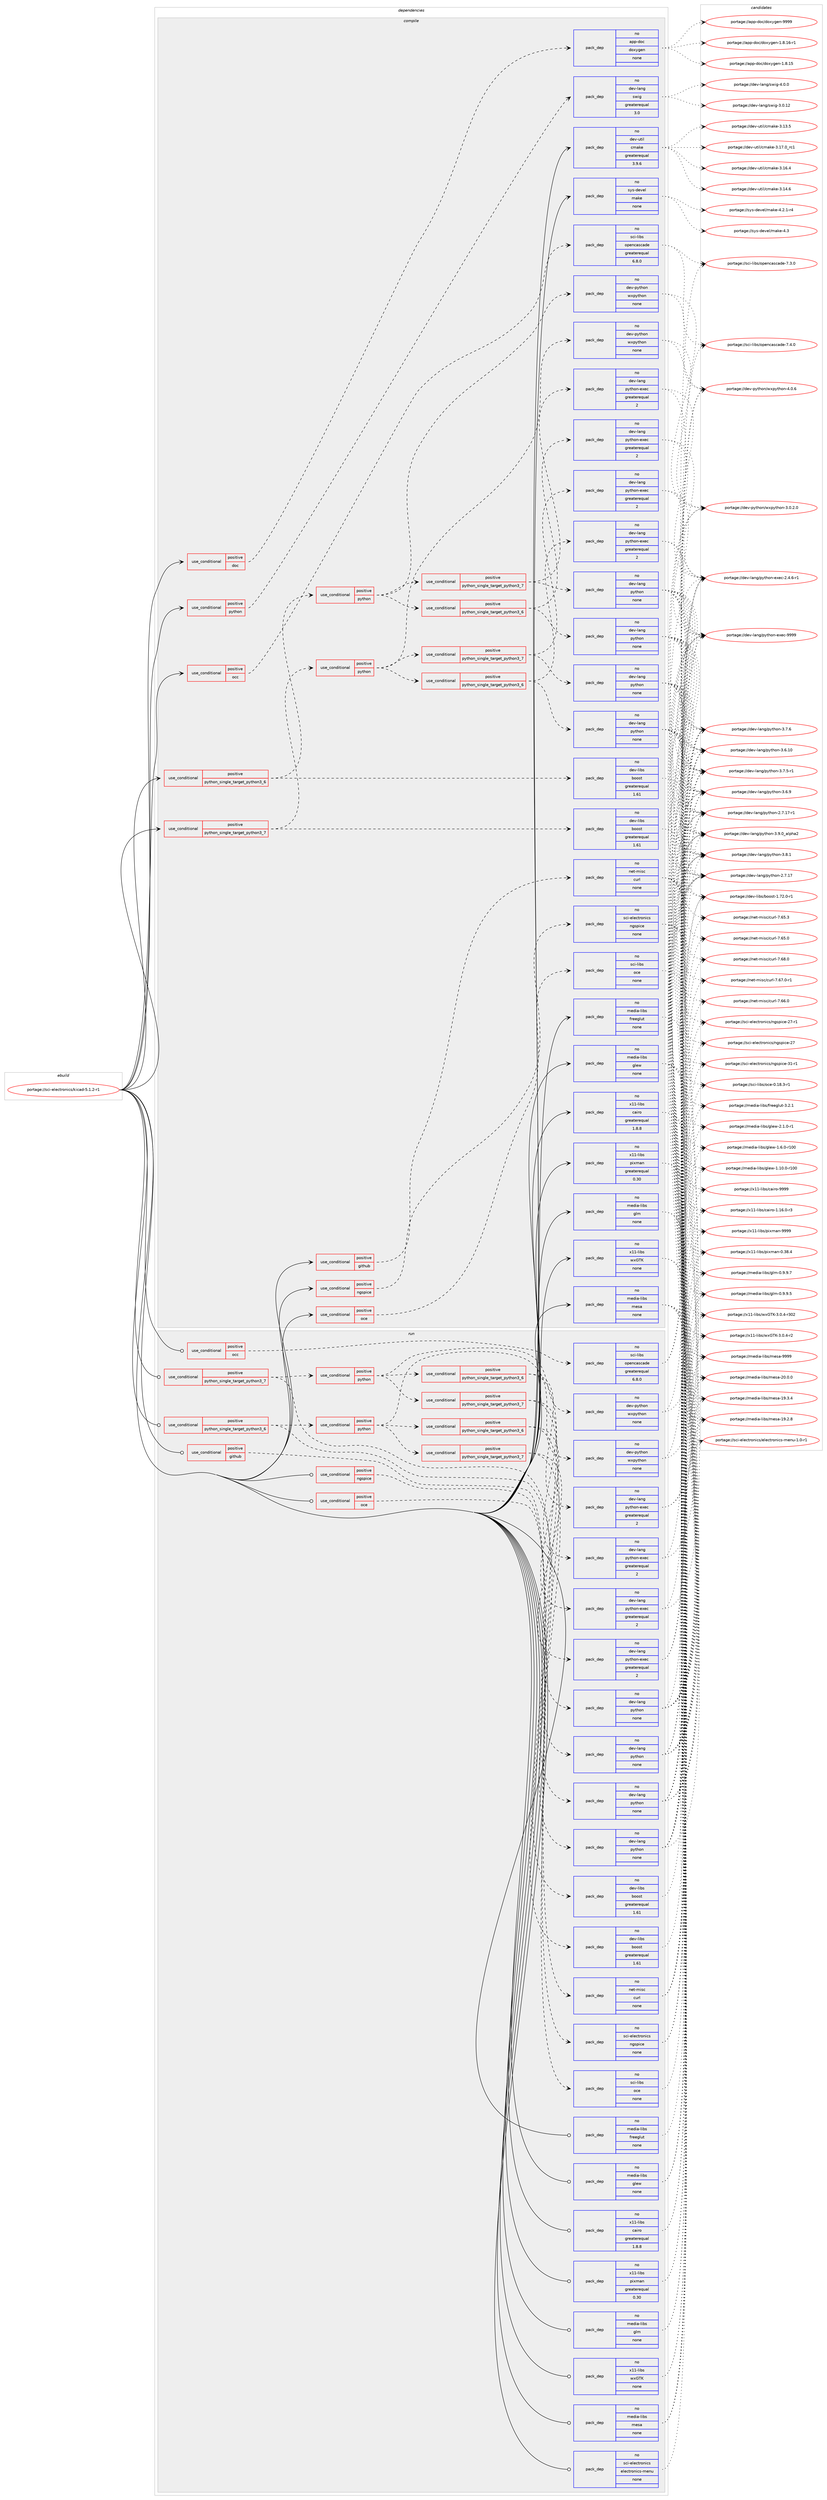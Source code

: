 digraph prolog {

# *************
# Graph options
# *************

newrank=true;
concentrate=true;
compound=true;
graph [rankdir=LR,fontname=Helvetica,fontsize=10,ranksep=1.5];#, ranksep=2.5, nodesep=0.2];
edge  [arrowhead=vee];
node  [fontname=Helvetica,fontsize=10];

# **********
# The ebuild
# **********

subgraph cluster_leftcol {
color=gray;
label=<<i>ebuild</i>>;
id [label="portage://sci-electronics/kicad-5.1.2-r1", color=red, width=4, href="../sci-electronics/kicad-5.1.2-r1.svg"];
}

# ****************
# The dependencies
# ****************

subgraph cluster_midcol {
color=gray;
label=<<i>dependencies</i>>;
subgraph cluster_compile {
fillcolor="#eeeeee";
style=filled;
label=<<i>compile</i>>;
subgraph cond17267 {
dependency78718 [label=<<TABLE BORDER="0" CELLBORDER="1" CELLSPACING="0" CELLPADDING="4"><TR><TD ROWSPAN="3" CELLPADDING="10">use_conditional</TD></TR><TR><TD>positive</TD></TR><TR><TD>doc</TD></TR></TABLE>>, shape=none, color=red];
subgraph pack59905 {
dependency78719 [label=<<TABLE BORDER="0" CELLBORDER="1" CELLSPACING="0" CELLPADDING="4" WIDTH="220"><TR><TD ROWSPAN="6" CELLPADDING="30">pack_dep</TD></TR><TR><TD WIDTH="110">no</TD></TR><TR><TD>app-doc</TD></TR><TR><TD>doxygen</TD></TR><TR><TD>none</TD></TR><TR><TD></TD></TR></TABLE>>, shape=none, color=blue];
}
dependency78718:e -> dependency78719:w [weight=20,style="dashed",arrowhead="vee"];
}
id:e -> dependency78718:w [weight=20,style="solid",arrowhead="vee"];
subgraph cond17268 {
dependency78720 [label=<<TABLE BORDER="0" CELLBORDER="1" CELLSPACING="0" CELLPADDING="4"><TR><TD ROWSPAN="3" CELLPADDING="10">use_conditional</TD></TR><TR><TD>positive</TD></TR><TR><TD>github</TD></TR></TABLE>>, shape=none, color=red];
subgraph pack59906 {
dependency78721 [label=<<TABLE BORDER="0" CELLBORDER="1" CELLSPACING="0" CELLPADDING="4" WIDTH="220"><TR><TD ROWSPAN="6" CELLPADDING="30">pack_dep</TD></TR><TR><TD WIDTH="110">no</TD></TR><TR><TD>net-misc</TD></TR><TR><TD>curl</TD></TR><TR><TD>none</TD></TR><TR><TD></TD></TR></TABLE>>, shape=none, color=blue];
}
dependency78720:e -> dependency78721:w [weight=20,style="dashed",arrowhead="vee"];
}
id:e -> dependency78720:w [weight=20,style="solid",arrowhead="vee"];
subgraph cond17269 {
dependency78722 [label=<<TABLE BORDER="0" CELLBORDER="1" CELLSPACING="0" CELLPADDING="4"><TR><TD ROWSPAN="3" CELLPADDING="10">use_conditional</TD></TR><TR><TD>positive</TD></TR><TR><TD>ngspice</TD></TR></TABLE>>, shape=none, color=red];
subgraph pack59907 {
dependency78723 [label=<<TABLE BORDER="0" CELLBORDER="1" CELLSPACING="0" CELLPADDING="4" WIDTH="220"><TR><TD ROWSPAN="6" CELLPADDING="30">pack_dep</TD></TR><TR><TD WIDTH="110">no</TD></TR><TR><TD>sci-electronics</TD></TR><TR><TD>ngspice</TD></TR><TR><TD>none</TD></TR><TR><TD></TD></TR></TABLE>>, shape=none, color=blue];
}
dependency78722:e -> dependency78723:w [weight=20,style="dashed",arrowhead="vee"];
}
id:e -> dependency78722:w [weight=20,style="solid",arrowhead="vee"];
subgraph cond17270 {
dependency78724 [label=<<TABLE BORDER="0" CELLBORDER="1" CELLSPACING="0" CELLPADDING="4"><TR><TD ROWSPAN="3" CELLPADDING="10">use_conditional</TD></TR><TR><TD>positive</TD></TR><TR><TD>occ</TD></TR></TABLE>>, shape=none, color=red];
subgraph pack59908 {
dependency78725 [label=<<TABLE BORDER="0" CELLBORDER="1" CELLSPACING="0" CELLPADDING="4" WIDTH="220"><TR><TD ROWSPAN="6" CELLPADDING="30">pack_dep</TD></TR><TR><TD WIDTH="110">no</TD></TR><TR><TD>sci-libs</TD></TR><TR><TD>opencascade</TD></TR><TR><TD>greaterequal</TD></TR><TR><TD>6.8.0</TD></TR></TABLE>>, shape=none, color=blue];
}
dependency78724:e -> dependency78725:w [weight=20,style="dashed",arrowhead="vee"];
}
id:e -> dependency78724:w [weight=20,style="solid",arrowhead="vee"];
subgraph cond17271 {
dependency78726 [label=<<TABLE BORDER="0" CELLBORDER="1" CELLSPACING="0" CELLPADDING="4"><TR><TD ROWSPAN="3" CELLPADDING="10">use_conditional</TD></TR><TR><TD>positive</TD></TR><TR><TD>oce</TD></TR></TABLE>>, shape=none, color=red];
subgraph pack59909 {
dependency78727 [label=<<TABLE BORDER="0" CELLBORDER="1" CELLSPACING="0" CELLPADDING="4" WIDTH="220"><TR><TD ROWSPAN="6" CELLPADDING="30">pack_dep</TD></TR><TR><TD WIDTH="110">no</TD></TR><TR><TD>sci-libs</TD></TR><TR><TD>oce</TD></TR><TR><TD>none</TD></TR><TR><TD></TD></TR></TABLE>>, shape=none, color=blue];
}
dependency78726:e -> dependency78727:w [weight=20,style="dashed",arrowhead="vee"];
}
id:e -> dependency78726:w [weight=20,style="solid",arrowhead="vee"];
subgraph cond17272 {
dependency78728 [label=<<TABLE BORDER="0" CELLBORDER="1" CELLSPACING="0" CELLPADDING="4"><TR><TD ROWSPAN="3" CELLPADDING="10">use_conditional</TD></TR><TR><TD>positive</TD></TR><TR><TD>python</TD></TR></TABLE>>, shape=none, color=red];
subgraph pack59910 {
dependency78729 [label=<<TABLE BORDER="0" CELLBORDER="1" CELLSPACING="0" CELLPADDING="4" WIDTH="220"><TR><TD ROWSPAN="6" CELLPADDING="30">pack_dep</TD></TR><TR><TD WIDTH="110">no</TD></TR><TR><TD>dev-lang</TD></TR><TR><TD>swig</TD></TR><TR><TD>greaterequal</TD></TR><TR><TD>3.0</TD></TR></TABLE>>, shape=none, color=blue];
}
dependency78728:e -> dependency78729:w [weight=20,style="dashed",arrowhead="vee"];
}
id:e -> dependency78728:w [weight=20,style="solid",arrowhead="vee"];
subgraph cond17273 {
dependency78730 [label=<<TABLE BORDER="0" CELLBORDER="1" CELLSPACING="0" CELLPADDING="4"><TR><TD ROWSPAN="3" CELLPADDING="10">use_conditional</TD></TR><TR><TD>positive</TD></TR><TR><TD>python_single_target_python3_6</TD></TR></TABLE>>, shape=none, color=red];
subgraph cond17274 {
dependency78731 [label=<<TABLE BORDER="0" CELLBORDER="1" CELLSPACING="0" CELLPADDING="4"><TR><TD ROWSPAN="3" CELLPADDING="10">use_conditional</TD></TR><TR><TD>positive</TD></TR><TR><TD>python</TD></TR></TABLE>>, shape=none, color=red];
subgraph pack59911 {
dependency78732 [label=<<TABLE BORDER="0" CELLBORDER="1" CELLSPACING="0" CELLPADDING="4" WIDTH="220"><TR><TD ROWSPAN="6" CELLPADDING="30">pack_dep</TD></TR><TR><TD WIDTH="110">no</TD></TR><TR><TD>dev-python</TD></TR><TR><TD>wxpython</TD></TR><TR><TD>none</TD></TR><TR><TD></TD></TR></TABLE>>, shape=none, color=blue];
}
dependency78731:e -> dependency78732:w [weight=20,style="dashed",arrowhead="vee"];
subgraph cond17275 {
dependency78733 [label=<<TABLE BORDER="0" CELLBORDER="1" CELLSPACING="0" CELLPADDING="4"><TR><TD ROWSPAN="3" CELLPADDING="10">use_conditional</TD></TR><TR><TD>positive</TD></TR><TR><TD>python_single_target_python3_6</TD></TR></TABLE>>, shape=none, color=red];
subgraph pack59912 {
dependency78734 [label=<<TABLE BORDER="0" CELLBORDER="1" CELLSPACING="0" CELLPADDING="4" WIDTH="220"><TR><TD ROWSPAN="6" CELLPADDING="30">pack_dep</TD></TR><TR><TD WIDTH="110">no</TD></TR><TR><TD>dev-lang</TD></TR><TR><TD>python</TD></TR><TR><TD>none</TD></TR><TR><TD></TD></TR></TABLE>>, shape=none, color=blue];
}
dependency78733:e -> dependency78734:w [weight=20,style="dashed",arrowhead="vee"];
subgraph pack59913 {
dependency78735 [label=<<TABLE BORDER="0" CELLBORDER="1" CELLSPACING="0" CELLPADDING="4" WIDTH="220"><TR><TD ROWSPAN="6" CELLPADDING="30">pack_dep</TD></TR><TR><TD WIDTH="110">no</TD></TR><TR><TD>dev-lang</TD></TR><TR><TD>python-exec</TD></TR><TR><TD>greaterequal</TD></TR><TR><TD>2</TD></TR></TABLE>>, shape=none, color=blue];
}
dependency78733:e -> dependency78735:w [weight=20,style="dashed",arrowhead="vee"];
}
dependency78731:e -> dependency78733:w [weight=20,style="dashed",arrowhead="vee"];
subgraph cond17276 {
dependency78736 [label=<<TABLE BORDER="0" CELLBORDER="1" CELLSPACING="0" CELLPADDING="4"><TR><TD ROWSPAN="3" CELLPADDING="10">use_conditional</TD></TR><TR><TD>positive</TD></TR><TR><TD>python_single_target_python3_7</TD></TR></TABLE>>, shape=none, color=red];
subgraph pack59914 {
dependency78737 [label=<<TABLE BORDER="0" CELLBORDER="1" CELLSPACING="0" CELLPADDING="4" WIDTH="220"><TR><TD ROWSPAN="6" CELLPADDING="30">pack_dep</TD></TR><TR><TD WIDTH="110">no</TD></TR><TR><TD>dev-lang</TD></TR><TR><TD>python</TD></TR><TR><TD>none</TD></TR><TR><TD></TD></TR></TABLE>>, shape=none, color=blue];
}
dependency78736:e -> dependency78737:w [weight=20,style="dashed",arrowhead="vee"];
subgraph pack59915 {
dependency78738 [label=<<TABLE BORDER="0" CELLBORDER="1" CELLSPACING="0" CELLPADDING="4" WIDTH="220"><TR><TD ROWSPAN="6" CELLPADDING="30">pack_dep</TD></TR><TR><TD WIDTH="110">no</TD></TR><TR><TD>dev-lang</TD></TR><TR><TD>python-exec</TD></TR><TR><TD>greaterequal</TD></TR><TR><TD>2</TD></TR></TABLE>>, shape=none, color=blue];
}
dependency78736:e -> dependency78738:w [weight=20,style="dashed",arrowhead="vee"];
}
dependency78731:e -> dependency78736:w [weight=20,style="dashed",arrowhead="vee"];
}
dependency78730:e -> dependency78731:w [weight=20,style="dashed",arrowhead="vee"];
subgraph pack59916 {
dependency78739 [label=<<TABLE BORDER="0" CELLBORDER="1" CELLSPACING="0" CELLPADDING="4" WIDTH="220"><TR><TD ROWSPAN="6" CELLPADDING="30">pack_dep</TD></TR><TR><TD WIDTH="110">no</TD></TR><TR><TD>dev-libs</TD></TR><TR><TD>boost</TD></TR><TR><TD>greaterequal</TD></TR><TR><TD>1.61</TD></TR></TABLE>>, shape=none, color=blue];
}
dependency78730:e -> dependency78739:w [weight=20,style="dashed",arrowhead="vee"];
}
id:e -> dependency78730:w [weight=20,style="solid",arrowhead="vee"];
subgraph cond17277 {
dependency78740 [label=<<TABLE BORDER="0" CELLBORDER="1" CELLSPACING="0" CELLPADDING="4"><TR><TD ROWSPAN="3" CELLPADDING="10">use_conditional</TD></TR><TR><TD>positive</TD></TR><TR><TD>python_single_target_python3_7</TD></TR></TABLE>>, shape=none, color=red];
subgraph cond17278 {
dependency78741 [label=<<TABLE BORDER="0" CELLBORDER="1" CELLSPACING="0" CELLPADDING="4"><TR><TD ROWSPAN="3" CELLPADDING="10">use_conditional</TD></TR><TR><TD>positive</TD></TR><TR><TD>python</TD></TR></TABLE>>, shape=none, color=red];
subgraph pack59917 {
dependency78742 [label=<<TABLE BORDER="0" CELLBORDER="1" CELLSPACING="0" CELLPADDING="4" WIDTH="220"><TR><TD ROWSPAN="6" CELLPADDING="30">pack_dep</TD></TR><TR><TD WIDTH="110">no</TD></TR><TR><TD>dev-python</TD></TR><TR><TD>wxpython</TD></TR><TR><TD>none</TD></TR><TR><TD></TD></TR></TABLE>>, shape=none, color=blue];
}
dependency78741:e -> dependency78742:w [weight=20,style="dashed",arrowhead="vee"];
subgraph cond17279 {
dependency78743 [label=<<TABLE BORDER="0" CELLBORDER="1" CELLSPACING="0" CELLPADDING="4"><TR><TD ROWSPAN="3" CELLPADDING="10">use_conditional</TD></TR><TR><TD>positive</TD></TR><TR><TD>python_single_target_python3_6</TD></TR></TABLE>>, shape=none, color=red];
subgraph pack59918 {
dependency78744 [label=<<TABLE BORDER="0" CELLBORDER="1" CELLSPACING="0" CELLPADDING="4" WIDTH="220"><TR><TD ROWSPAN="6" CELLPADDING="30">pack_dep</TD></TR><TR><TD WIDTH="110">no</TD></TR><TR><TD>dev-lang</TD></TR><TR><TD>python</TD></TR><TR><TD>none</TD></TR><TR><TD></TD></TR></TABLE>>, shape=none, color=blue];
}
dependency78743:e -> dependency78744:w [weight=20,style="dashed",arrowhead="vee"];
subgraph pack59919 {
dependency78745 [label=<<TABLE BORDER="0" CELLBORDER="1" CELLSPACING="0" CELLPADDING="4" WIDTH="220"><TR><TD ROWSPAN="6" CELLPADDING="30">pack_dep</TD></TR><TR><TD WIDTH="110">no</TD></TR><TR><TD>dev-lang</TD></TR><TR><TD>python-exec</TD></TR><TR><TD>greaterequal</TD></TR><TR><TD>2</TD></TR></TABLE>>, shape=none, color=blue];
}
dependency78743:e -> dependency78745:w [weight=20,style="dashed",arrowhead="vee"];
}
dependency78741:e -> dependency78743:w [weight=20,style="dashed",arrowhead="vee"];
subgraph cond17280 {
dependency78746 [label=<<TABLE BORDER="0" CELLBORDER="1" CELLSPACING="0" CELLPADDING="4"><TR><TD ROWSPAN="3" CELLPADDING="10">use_conditional</TD></TR><TR><TD>positive</TD></TR><TR><TD>python_single_target_python3_7</TD></TR></TABLE>>, shape=none, color=red];
subgraph pack59920 {
dependency78747 [label=<<TABLE BORDER="0" CELLBORDER="1" CELLSPACING="0" CELLPADDING="4" WIDTH="220"><TR><TD ROWSPAN="6" CELLPADDING="30">pack_dep</TD></TR><TR><TD WIDTH="110">no</TD></TR><TR><TD>dev-lang</TD></TR><TR><TD>python</TD></TR><TR><TD>none</TD></TR><TR><TD></TD></TR></TABLE>>, shape=none, color=blue];
}
dependency78746:e -> dependency78747:w [weight=20,style="dashed",arrowhead="vee"];
subgraph pack59921 {
dependency78748 [label=<<TABLE BORDER="0" CELLBORDER="1" CELLSPACING="0" CELLPADDING="4" WIDTH="220"><TR><TD ROWSPAN="6" CELLPADDING="30">pack_dep</TD></TR><TR><TD WIDTH="110">no</TD></TR><TR><TD>dev-lang</TD></TR><TR><TD>python-exec</TD></TR><TR><TD>greaterequal</TD></TR><TR><TD>2</TD></TR></TABLE>>, shape=none, color=blue];
}
dependency78746:e -> dependency78748:w [weight=20,style="dashed",arrowhead="vee"];
}
dependency78741:e -> dependency78746:w [weight=20,style="dashed",arrowhead="vee"];
}
dependency78740:e -> dependency78741:w [weight=20,style="dashed",arrowhead="vee"];
subgraph pack59922 {
dependency78749 [label=<<TABLE BORDER="0" CELLBORDER="1" CELLSPACING="0" CELLPADDING="4" WIDTH="220"><TR><TD ROWSPAN="6" CELLPADDING="30">pack_dep</TD></TR><TR><TD WIDTH="110">no</TD></TR><TR><TD>dev-libs</TD></TR><TR><TD>boost</TD></TR><TR><TD>greaterequal</TD></TR><TR><TD>1.61</TD></TR></TABLE>>, shape=none, color=blue];
}
dependency78740:e -> dependency78749:w [weight=20,style="dashed",arrowhead="vee"];
}
id:e -> dependency78740:w [weight=20,style="solid",arrowhead="vee"];
subgraph pack59923 {
dependency78750 [label=<<TABLE BORDER="0" CELLBORDER="1" CELLSPACING="0" CELLPADDING="4" WIDTH="220"><TR><TD ROWSPAN="6" CELLPADDING="30">pack_dep</TD></TR><TR><TD WIDTH="110">no</TD></TR><TR><TD>dev-util</TD></TR><TR><TD>cmake</TD></TR><TR><TD>greaterequal</TD></TR><TR><TD>3.9.6</TD></TR></TABLE>>, shape=none, color=blue];
}
id:e -> dependency78750:w [weight=20,style="solid",arrowhead="vee"];
subgraph pack59924 {
dependency78751 [label=<<TABLE BORDER="0" CELLBORDER="1" CELLSPACING="0" CELLPADDING="4" WIDTH="220"><TR><TD ROWSPAN="6" CELLPADDING="30">pack_dep</TD></TR><TR><TD WIDTH="110">no</TD></TR><TR><TD>media-libs</TD></TR><TR><TD>freeglut</TD></TR><TR><TD>none</TD></TR><TR><TD></TD></TR></TABLE>>, shape=none, color=blue];
}
id:e -> dependency78751:w [weight=20,style="solid",arrowhead="vee"];
subgraph pack59925 {
dependency78752 [label=<<TABLE BORDER="0" CELLBORDER="1" CELLSPACING="0" CELLPADDING="4" WIDTH="220"><TR><TD ROWSPAN="6" CELLPADDING="30">pack_dep</TD></TR><TR><TD WIDTH="110">no</TD></TR><TR><TD>media-libs</TD></TR><TR><TD>glew</TD></TR><TR><TD>none</TD></TR><TR><TD></TD></TR></TABLE>>, shape=none, color=blue];
}
id:e -> dependency78752:w [weight=20,style="solid",arrowhead="vee"];
subgraph pack59926 {
dependency78753 [label=<<TABLE BORDER="0" CELLBORDER="1" CELLSPACING="0" CELLPADDING="4" WIDTH="220"><TR><TD ROWSPAN="6" CELLPADDING="30">pack_dep</TD></TR><TR><TD WIDTH="110">no</TD></TR><TR><TD>media-libs</TD></TR><TR><TD>glm</TD></TR><TR><TD>none</TD></TR><TR><TD></TD></TR></TABLE>>, shape=none, color=blue];
}
id:e -> dependency78753:w [weight=20,style="solid",arrowhead="vee"];
subgraph pack59927 {
dependency78754 [label=<<TABLE BORDER="0" CELLBORDER="1" CELLSPACING="0" CELLPADDING="4" WIDTH="220"><TR><TD ROWSPAN="6" CELLPADDING="30">pack_dep</TD></TR><TR><TD WIDTH="110">no</TD></TR><TR><TD>media-libs</TD></TR><TR><TD>mesa</TD></TR><TR><TD>none</TD></TR><TR><TD></TD></TR></TABLE>>, shape=none, color=blue];
}
id:e -> dependency78754:w [weight=20,style="solid",arrowhead="vee"];
subgraph pack59928 {
dependency78755 [label=<<TABLE BORDER="0" CELLBORDER="1" CELLSPACING="0" CELLPADDING="4" WIDTH="220"><TR><TD ROWSPAN="6" CELLPADDING="30">pack_dep</TD></TR><TR><TD WIDTH="110">no</TD></TR><TR><TD>sys-devel</TD></TR><TR><TD>make</TD></TR><TR><TD>none</TD></TR><TR><TD></TD></TR></TABLE>>, shape=none, color=blue];
}
id:e -> dependency78755:w [weight=20,style="solid",arrowhead="vee"];
subgraph pack59929 {
dependency78756 [label=<<TABLE BORDER="0" CELLBORDER="1" CELLSPACING="0" CELLPADDING="4" WIDTH="220"><TR><TD ROWSPAN="6" CELLPADDING="30">pack_dep</TD></TR><TR><TD WIDTH="110">no</TD></TR><TR><TD>x11-libs</TD></TR><TR><TD>cairo</TD></TR><TR><TD>greaterequal</TD></TR><TR><TD>1.8.8</TD></TR></TABLE>>, shape=none, color=blue];
}
id:e -> dependency78756:w [weight=20,style="solid",arrowhead="vee"];
subgraph pack59930 {
dependency78757 [label=<<TABLE BORDER="0" CELLBORDER="1" CELLSPACING="0" CELLPADDING="4" WIDTH="220"><TR><TD ROWSPAN="6" CELLPADDING="30">pack_dep</TD></TR><TR><TD WIDTH="110">no</TD></TR><TR><TD>x11-libs</TD></TR><TR><TD>pixman</TD></TR><TR><TD>greaterequal</TD></TR><TR><TD>0.30</TD></TR></TABLE>>, shape=none, color=blue];
}
id:e -> dependency78757:w [weight=20,style="solid",arrowhead="vee"];
subgraph pack59931 {
dependency78758 [label=<<TABLE BORDER="0" CELLBORDER="1" CELLSPACING="0" CELLPADDING="4" WIDTH="220"><TR><TD ROWSPAN="6" CELLPADDING="30">pack_dep</TD></TR><TR><TD WIDTH="110">no</TD></TR><TR><TD>x11-libs</TD></TR><TR><TD>wxGTK</TD></TR><TR><TD>none</TD></TR><TR><TD></TD></TR></TABLE>>, shape=none, color=blue];
}
id:e -> dependency78758:w [weight=20,style="solid",arrowhead="vee"];
}
subgraph cluster_compileandrun {
fillcolor="#eeeeee";
style=filled;
label=<<i>compile and run</i>>;
}
subgraph cluster_run {
fillcolor="#eeeeee";
style=filled;
label=<<i>run</i>>;
subgraph cond17281 {
dependency78759 [label=<<TABLE BORDER="0" CELLBORDER="1" CELLSPACING="0" CELLPADDING="4"><TR><TD ROWSPAN="3" CELLPADDING="10">use_conditional</TD></TR><TR><TD>positive</TD></TR><TR><TD>github</TD></TR></TABLE>>, shape=none, color=red];
subgraph pack59932 {
dependency78760 [label=<<TABLE BORDER="0" CELLBORDER="1" CELLSPACING="0" CELLPADDING="4" WIDTH="220"><TR><TD ROWSPAN="6" CELLPADDING="30">pack_dep</TD></TR><TR><TD WIDTH="110">no</TD></TR><TR><TD>net-misc</TD></TR><TR><TD>curl</TD></TR><TR><TD>none</TD></TR><TR><TD></TD></TR></TABLE>>, shape=none, color=blue];
}
dependency78759:e -> dependency78760:w [weight=20,style="dashed",arrowhead="vee"];
}
id:e -> dependency78759:w [weight=20,style="solid",arrowhead="odot"];
subgraph cond17282 {
dependency78761 [label=<<TABLE BORDER="0" CELLBORDER="1" CELLSPACING="0" CELLPADDING="4"><TR><TD ROWSPAN="3" CELLPADDING="10">use_conditional</TD></TR><TR><TD>positive</TD></TR><TR><TD>ngspice</TD></TR></TABLE>>, shape=none, color=red];
subgraph pack59933 {
dependency78762 [label=<<TABLE BORDER="0" CELLBORDER="1" CELLSPACING="0" CELLPADDING="4" WIDTH="220"><TR><TD ROWSPAN="6" CELLPADDING="30">pack_dep</TD></TR><TR><TD WIDTH="110">no</TD></TR><TR><TD>sci-electronics</TD></TR><TR><TD>ngspice</TD></TR><TR><TD>none</TD></TR><TR><TD></TD></TR></TABLE>>, shape=none, color=blue];
}
dependency78761:e -> dependency78762:w [weight=20,style="dashed",arrowhead="vee"];
}
id:e -> dependency78761:w [weight=20,style="solid",arrowhead="odot"];
subgraph cond17283 {
dependency78763 [label=<<TABLE BORDER="0" CELLBORDER="1" CELLSPACING="0" CELLPADDING="4"><TR><TD ROWSPAN="3" CELLPADDING="10">use_conditional</TD></TR><TR><TD>positive</TD></TR><TR><TD>occ</TD></TR></TABLE>>, shape=none, color=red];
subgraph pack59934 {
dependency78764 [label=<<TABLE BORDER="0" CELLBORDER="1" CELLSPACING="0" CELLPADDING="4" WIDTH="220"><TR><TD ROWSPAN="6" CELLPADDING="30">pack_dep</TD></TR><TR><TD WIDTH="110">no</TD></TR><TR><TD>sci-libs</TD></TR><TR><TD>opencascade</TD></TR><TR><TD>greaterequal</TD></TR><TR><TD>6.8.0</TD></TR></TABLE>>, shape=none, color=blue];
}
dependency78763:e -> dependency78764:w [weight=20,style="dashed",arrowhead="vee"];
}
id:e -> dependency78763:w [weight=20,style="solid",arrowhead="odot"];
subgraph cond17284 {
dependency78765 [label=<<TABLE BORDER="0" CELLBORDER="1" CELLSPACING="0" CELLPADDING="4"><TR><TD ROWSPAN="3" CELLPADDING="10">use_conditional</TD></TR><TR><TD>positive</TD></TR><TR><TD>oce</TD></TR></TABLE>>, shape=none, color=red];
subgraph pack59935 {
dependency78766 [label=<<TABLE BORDER="0" CELLBORDER="1" CELLSPACING="0" CELLPADDING="4" WIDTH="220"><TR><TD ROWSPAN="6" CELLPADDING="30">pack_dep</TD></TR><TR><TD WIDTH="110">no</TD></TR><TR><TD>sci-libs</TD></TR><TR><TD>oce</TD></TR><TR><TD>none</TD></TR><TR><TD></TD></TR></TABLE>>, shape=none, color=blue];
}
dependency78765:e -> dependency78766:w [weight=20,style="dashed",arrowhead="vee"];
}
id:e -> dependency78765:w [weight=20,style="solid",arrowhead="odot"];
subgraph cond17285 {
dependency78767 [label=<<TABLE BORDER="0" CELLBORDER="1" CELLSPACING="0" CELLPADDING="4"><TR><TD ROWSPAN="3" CELLPADDING="10">use_conditional</TD></TR><TR><TD>positive</TD></TR><TR><TD>python_single_target_python3_6</TD></TR></TABLE>>, shape=none, color=red];
subgraph cond17286 {
dependency78768 [label=<<TABLE BORDER="0" CELLBORDER="1" CELLSPACING="0" CELLPADDING="4"><TR><TD ROWSPAN="3" CELLPADDING="10">use_conditional</TD></TR><TR><TD>positive</TD></TR><TR><TD>python</TD></TR></TABLE>>, shape=none, color=red];
subgraph pack59936 {
dependency78769 [label=<<TABLE BORDER="0" CELLBORDER="1" CELLSPACING="0" CELLPADDING="4" WIDTH="220"><TR><TD ROWSPAN="6" CELLPADDING="30">pack_dep</TD></TR><TR><TD WIDTH="110">no</TD></TR><TR><TD>dev-python</TD></TR><TR><TD>wxpython</TD></TR><TR><TD>none</TD></TR><TR><TD></TD></TR></TABLE>>, shape=none, color=blue];
}
dependency78768:e -> dependency78769:w [weight=20,style="dashed",arrowhead="vee"];
subgraph cond17287 {
dependency78770 [label=<<TABLE BORDER="0" CELLBORDER="1" CELLSPACING="0" CELLPADDING="4"><TR><TD ROWSPAN="3" CELLPADDING="10">use_conditional</TD></TR><TR><TD>positive</TD></TR><TR><TD>python_single_target_python3_6</TD></TR></TABLE>>, shape=none, color=red];
subgraph pack59937 {
dependency78771 [label=<<TABLE BORDER="0" CELLBORDER="1" CELLSPACING="0" CELLPADDING="4" WIDTH="220"><TR><TD ROWSPAN="6" CELLPADDING="30">pack_dep</TD></TR><TR><TD WIDTH="110">no</TD></TR><TR><TD>dev-lang</TD></TR><TR><TD>python</TD></TR><TR><TD>none</TD></TR><TR><TD></TD></TR></TABLE>>, shape=none, color=blue];
}
dependency78770:e -> dependency78771:w [weight=20,style="dashed",arrowhead="vee"];
subgraph pack59938 {
dependency78772 [label=<<TABLE BORDER="0" CELLBORDER="1" CELLSPACING="0" CELLPADDING="4" WIDTH="220"><TR><TD ROWSPAN="6" CELLPADDING="30">pack_dep</TD></TR><TR><TD WIDTH="110">no</TD></TR><TR><TD>dev-lang</TD></TR><TR><TD>python-exec</TD></TR><TR><TD>greaterequal</TD></TR><TR><TD>2</TD></TR></TABLE>>, shape=none, color=blue];
}
dependency78770:e -> dependency78772:w [weight=20,style="dashed",arrowhead="vee"];
}
dependency78768:e -> dependency78770:w [weight=20,style="dashed",arrowhead="vee"];
subgraph cond17288 {
dependency78773 [label=<<TABLE BORDER="0" CELLBORDER="1" CELLSPACING="0" CELLPADDING="4"><TR><TD ROWSPAN="3" CELLPADDING="10">use_conditional</TD></TR><TR><TD>positive</TD></TR><TR><TD>python_single_target_python3_7</TD></TR></TABLE>>, shape=none, color=red];
subgraph pack59939 {
dependency78774 [label=<<TABLE BORDER="0" CELLBORDER="1" CELLSPACING="0" CELLPADDING="4" WIDTH="220"><TR><TD ROWSPAN="6" CELLPADDING="30">pack_dep</TD></TR><TR><TD WIDTH="110">no</TD></TR><TR><TD>dev-lang</TD></TR><TR><TD>python</TD></TR><TR><TD>none</TD></TR><TR><TD></TD></TR></TABLE>>, shape=none, color=blue];
}
dependency78773:e -> dependency78774:w [weight=20,style="dashed",arrowhead="vee"];
subgraph pack59940 {
dependency78775 [label=<<TABLE BORDER="0" CELLBORDER="1" CELLSPACING="0" CELLPADDING="4" WIDTH="220"><TR><TD ROWSPAN="6" CELLPADDING="30">pack_dep</TD></TR><TR><TD WIDTH="110">no</TD></TR><TR><TD>dev-lang</TD></TR><TR><TD>python-exec</TD></TR><TR><TD>greaterequal</TD></TR><TR><TD>2</TD></TR></TABLE>>, shape=none, color=blue];
}
dependency78773:e -> dependency78775:w [weight=20,style="dashed",arrowhead="vee"];
}
dependency78768:e -> dependency78773:w [weight=20,style="dashed",arrowhead="vee"];
}
dependency78767:e -> dependency78768:w [weight=20,style="dashed",arrowhead="vee"];
subgraph pack59941 {
dependency78776 [label=<<TABLE BORDER="0" CELLBORDER="1" CELLSPACING="0" CELLPADDING="4" WIDTH="220"><TR><TD ROWSPAN="6" CELLPADDING="30">pack_dep</TD></TR><TR><TD WIDTH="110">no</TD></TR><TR><TD>dev-libs</TD></TR><TR><TD>boost</TD></TR><TR><TD>greaterequal</TD></TR><TR><TD>1.61</TD></TR></TABLE>>, shape=none, color=blue];
}
dependency78767:e -> dependency78776:w [weight=20,style="dashed",arrowhead="vee"];
}
id:e -> dependency78767:w [weight=20,style="solid",arrowhead="odot"];
subgraph cond17289 {
dependency78777 [label=<<TABLE BORDER="0" CELLBORDER="1" CELLSPACING="0" CELLPADDING="4"><TR><TD ROWSPAN="3" CELLPADDING="10">use_conditional</TD></TR><TR><TD>positive</TD></TR><TR><TD>python_single_target_python3_7</TD></TR></TABLE>>, shape=none, color=red];
subgraph cond17290 {
dependency78778 [label=<<TABLE BORDER="0" CELLBORDER="1" CELLSPACING="0" CELLPADDING="4"><TR><TD ROWSPAN="3" CELLPADDING="10">use_conditional</TD></TR><TR><TD>positive</TD></TR><TR><TD>python</TD></TR></TABLE>>, shape=none, color=red];
subgraph pack59942 {
dependency78779 [label=<<TABLE BORDER="0" CELLBORDER="1" CELLSPACING="0" CELLPADDING="4" WIDTH="220"><TR><TD ROWSPAN="6" CELLPADDING="30">pack_dep</TD></TR><TR><TD WIDTH="110">no</TD></TR><TR><TD>dev-python</TD></TR><TR><TD>wxpython</TD></TR><TR><TD>none</TD></TR><TR><TD></TD></TR></TABLE>>, shape=none, color=blue];
}
dependency78778:e -> dependency78779:w [weight=20,style="dashed",arrowhead="vee"];
subgraph cond17291 {
dependency78780 [label=<<TABLE BORDER="0" CELLBORDER="1" CELLSPACING="0" CELLPADDING="4"><TR><TD ROWSPAN="3" CELLPADDING="10">use_conditional</TD></TR><TR><TD>positive</TD></TR><TR><TD>python_single_target_python3_6</TD></TR></TABLE>>, shape=none, color=red];
subgraph pack59943 {
dependency78781 [label=<<TABLE BORDER="0" CELLBORDER="1" CELLSPACING="0" CELLPADDING="4" WIDTH="220"><TR><TD ROWSPAN="6" CELLPADDING="30">pack_dep</TD></TR><TR><TD WIDTH="110">no</TD></TR><TR><TD>dev-lang</TD></TR><TR><TD>python</TD></TR><TR><TD>none</TD></TR><TR><TD></TD></TR></TABLE>>, shape=none, color=blue];
}
dependency78780:e -> dependency78781:w [weight=20,style="dashed",arrowhead="vee"];
subgraph pack59944 {
dependency78782 [label=<<TABLE BORDER="0" CELLBORDER="1" CELLSPACING="0" CELLPADDING="4" WIDTH="220"><TR><TD ROWSPAN="6" CELLPADDING="30">pack_dep</TD></TR><TR><TD WIDTH="110">no</TD></TR><TR><TD>dev-lang</TD></TR><TR><TD>python-exec</TD></TR><TR><TD>greaterequal</TD></TR><TR><TD>2</TD></TR></TABLE>>, shape=none, color=blue];
}
dependency78780:e -> dependency78782:w [weight=20,style="dashed",arrowhead="vee"];
}
dependency78778:e -> dependency78780:w [weight=20,style="dashed",arrowhead="vee"];
subgraph cond17292 {
dependency78783 [label=<<TABLE BORDER="0" CELLBORDER="1" CELLSPACING="0" CELLPADDING="4"><TR><TD ROWSPAN="3" CELLPADDING="10">use_conditional</TD></TR><TR><TD>positive</TD></TR><TR><TD>python_single_target_python3_7</TD></TR></TABLE>>, shape=none, color=red];
subgraph pack59945 {
dependency78784 [label=<<TABLE BORDER="0" CELLBORDER="1" CELLSPACING="0" CELLPADDING="4" WIDTH="220"><TR><TD ROWSPAN="6" CELLPADDING="30">pack_dep</TD></TR><TR><TD WIDTH="110">no</TD></TR><TR><TD>dev-lang</TD></TR><TR><TD>python</TD></TR><TR><TD>none</TD></TR><TR><TD></TD></TR></TABLE>>, shape=none, color=blue];
}
dependency78783:e -> dependency78784:w [weight=20,style="dashed",arrowhead="vee"];
subgraph pack59946 {
dependency78785 [label=<<TABLE BORDER="0" CELLBORDER="1" CELLSPACING="0" CELLPADDING="4" WIDTH="220"><TR><TD ROWSPAN="6" CELLPADDING="30">pack_dep</TD></TR><TR><TD WIDTH="110">no</TD></TR><TR><TD>dev-lang</TD></TR><TR><TD>python-exec</TD></TR><TR><TD>greaterequal</TD></TR><TR><TD>2</TD></TR></TABLE>>, shape=none, color=blue];
}
dependency78783:e -> dependency78785:w [weight=20,style="dashed",arrowhead="vee"];
}
dependency78778:e -> dependency78783:w [weight=20,style="dashed",arrowhead="vee"];
}
dependency78777:e -> dependency78778:w [weight=20,style="dashed",arrowhead="vee"];
subgraph pack59947 {
dependency78786 [label=<<TABLE BORDER="0" CELLBORDER="1" CELLSPACING="0" CELLPADDING="4" WIDTH="220"><TR><TD ROWSPAN="6" CELLPADDING="30">pack_dep</TD></TR><TR><TD WIDTH="110">no</TD></TR><TR><TD>dev-libs</TD></TR><TR><TD>boost</TD></TR><TR><TD>greaterequal</TD></TR><TR><TD>1.61</TD></TR></TABLE>>, shape=none, color=blue];
}
dependency78777:e -> dependency78786:w [weight=20,style="dashed",arrowhead="vee"];
}
id:e -> dependency78777:w [weight=20,style="solid",arrowhead="odot"];
subgraph pack59948 {
dependency78787 [label=<<TABLE BORDER="0" CELLBORDER="1" CELLSPACING="0" CELLPADDING="4" WIDTH="220"><TR><TD ROWSPAN="6" CELLPADDING="30">pack_dep</TD></TR><TR><TD WIDTH="110">no</TD></TR><TR><TD>media-libs</TD></TR><TR><TD>freeglut</TD></TR><TR><TD>none</TD></TR><TR><TD></TD></TR></TABLE>>, shape=none, color=blue];
}
id:e -> dependency78787:w [weight=20,style="solid",arrowhead="odot"];
subgraph pack59949 {
dependency78788 [label=<<TABLE BORDER="0" CELLBORDER="1" CELLSPACING="0" CELLPADDING="4" WIDTH="220"><TR><TD ROWSPAN="6" CELLPADDING="30">pack_dep</TD></TR><TR><TD WIDTH="110">no</TD></TR><TR><TD>media-libs</TD></TR><TR><TD>glew</TD></TR><TR><TD>none</TD></TR><TR><TD></TD></TR></TABLE>>, shape=none, color=blue];
}
id:e -> dependency78788:w [weight=20,style="solid",arrowhead="odot"];
subgraph pack59950 {
dependency78789 [label=<<TABLE BORDER="0" CELLBORDER="1" CELLSPACING="0" CELLPADDING="4" WIDTH="220"><TR><TD ROWSPAN="6" CELLPADDING="30">pack_dep</TD></TR><TR><TD WIDTH="110">no</TD></TR><TR><TD>media-libs</TD></TR><TR><TD>glm</TD></TR><TR><TD>none</TD></TR><TR><TD></TD></TR></TABLE>>, shape=none, color=blue];
}
id:e -> dependency78789:w [weight=20,style="solid",arrowhead="odot"];
subgraph pack59951 {
dependency78790 [label=<<TABLE BORDER="0" CELLBORDER="1" CELLSPACING="0" CELLPADDING="4" WIDTH="220"><TR><TD ROWSPAN="6" CELLPADDING="30">pack_dep</TD></TR><TR><TD WIDTH="110">no</TD></TR><TR><TD>media-libs</TD></TR><TR><TD>mesa</TD></TR><TR><TD>none</TD></TR><TR><TD></TD></TR></TABLE>>, shape=none, color=blue];
}
id:e -> dependency78790:w [weight=20,style="solid",arrowhead="odot"];
subgraph pack59952 {
dependency78791 [label=<<TABLE BORDER="0" CELLBORDER="1" CELLSPACING="0" CELLPADDING="4" WIDTH="220"><TR><TD ROWSPAN="6" CELLPADDING="30">pack_dep</TD></TR><TR><TD WIDTH="110">no</TD></TR><TR><TD>sci-electronics</TD></TR><TR><TD>electronics-menu</TD></TR><TR><TD>none</TD></TR><TR><TD></TD></TR></TABLE>>, shape=none, color=blue];
}
id:e -> dependency78791:w [weight=20,style="solid",arrowhead="odot"];
subgraph pack59953 {
dependency78792 [label=<<TABLE BORDER="0" CELLBORDER="1" CELLSPACING="0" CELLPADDING="4" WIDTH="220"><TR><TD ROWSPAN="6" CELLPADDING="30">pack_dep</TD></TR><TR><TD WIDTH="110">no</TD></TR><TR><TD>x11-libs</TD></TR><TR><TD>cairo</TD></TR><TR><TD>greaterequal</TD></TR><TR><TD>1.8.8</TD></TR></TABLE>>, shape=none, color=blue];
}
id:e -> dependency78792:w [weight=20,style="solid",arrowhead="odot"];
subgraph pack59954 {
dependency78793 [label=<<TABLE BORDER="0" CELLBORDER="1" CELLSPACING="0" CELLPADDING="4" WIDTH="220"><TR><TD ROWSPAN="6" CELLPADDING="30">pack_dep</TD></TR><TR><TD WIDTH="110">no</TD></TR><TR><TD>x11-libs</TD></TR><TR><TD>pixman</TD></TR><TR><TD>greaterequal</TD></TR><TR><TD>0.30</TD></TR></TABLE>>, shape=none, color=blue];
}
id:e -> dependency78793:w [weight=20,style="solid",arrowhead="odot"];
subgraph pack59955 {
dependency78794 [label=<<TABLE BORDER="0" CELLBORDER="1" CELLSPACING="0" CELLPADDING="4" WIDTH="220"><TR><TD ROWSPAN="6" CELLPADDING="30">pack_dep</TD></TR><TR><TD WIDTH="110">no</TD></TR><TR><TD>x11-libs</TD></TR><TR><TD>wxGTK</TD></TR><TR><TD>none</TD></TR><TR><TD></TD></TR></TABLE>>, shape=none, color=blue];
}
id:e -> dependency78794:w [weight=20,style="solid",arrowhead="odot"];
}
}

# **************
# The candidates
# **************

subgraph cluster_choices {
rank=same;
color=gray;
label=<<i>candidates</i>>;

subgraph choice59905 {
color=black;
nodesep=1;
choice971121124510011199471001111201211031011104557575757 [label="portage://app-doc/doxygen-9999", color=red, width=4,href="../app-doc/doxygen-9999.svg"];
choice97112112451001119947100111120121103101110454946564649544511449 [label="portage://app-doc/doxygen-1.8.16-r1", color=red, width=4,href="../app-doc/doxygen-1.8.16-r1.svg"];
choice9711211245100111994710011112012110310111045494656464953 [label="portage://app-doc/doxygen-1.8.15", color=red, width=4,href="../app-doc/doxygen-1.8.15.svg"];
dependency78719:e -> choice971121124510011199471001111201211031011104557575757:w [style=dotted,weight="100"];
dependency78719:e -> choice97112112451001119947100111120121103101110454946564649544511449:w [style=dotted,weight="100"];
dependency78719:e -> choice9711211245100111994710011112012110310111045494656464953:w [style=dotted,weight="100"];
}
subgraph choice59906 {
color=black;
nodesep=1;
choice1101011164510910511599479911711410845554654564648 [label="portage://net-misc/curl-7.68.0", color=red, width=4,href="../net-misc/curl-7.68.0.svg"];
choice11010111645109105115994799117114108455546545546484511449 [label="portage://net-misc/curl-7.67.0-r1", color=red, width=4,href="../net-misc/curl-7.67.0-r1.svg"];
choice1101011164510910511599479911711410845554654544648 [label="portage://net-misc/curl-7.66.0", color=red, width=4,href="../net-misc/curl-7.66.0.svg"];
choice1101011164510910511599479911711410845554654534651 [label="portage://net-misc/curl-7.65.3", color=red, width=4,href="../net-misc/curl-7.65.3.svg"];
choice1101011164510910511599479911711410845554654534648 [label="portage://net-misc/curl-7.65.0", color=red, width=4,href="../net-misc/curl-7.65.0.svg"];
dependency78721:e -> choice1101011164510910511599479911711410845554654564648:w [style=dotted,weight="100"];
dependency78721:e -> choice11010111645109105115994799117114108455546545546484511449:w [style=dotted,weight="100"];
dependency78721:e -> choice1101011164510910511599479911711410845554654544648:w [style=dotted,weight="100"];
dependency78721:e -> choice1101011164510910511599479911711410845554654534651:w [style=dotted,weight="100"];
dependency78721:e -> choice1101011164510910511599479911711410845554654534648:w [style=dotted,weight="100"];
}
subgraph choice59907 {
color=black;
nodesep=1;
choice1159910545101108101991161141111101059911547110103115112105991014551494511449 [label="portage://sci-electronics/ngspice-31-r1", color=red, width=4,href="../sci-electronics/ngspice-31-r1.svg"];
choice1159910545101108101991161141111101059911547110103115112105991014550554511449 [label="portage://sci-electronics/ngspice-27-r1", color=red, width=4,href="../sci-electronics/ngspice-27-r1.svg"];
choice115991054510110810199116114111110105991154711010311511210599101455055 [label="portage://sci-electronics/ngspice-27", color=red, width=4,href="../sci-electronics/ngspice-27.svg"];
dependency78723:e -> choice1159910545101108101991161141111101059911547110103115112105991014551494511449:w [style=dotted,weight="100"];
dependency78723:e -> choice1159910545101108101991161141111101059911547110103115112105991014550554511449:w [style=dotted,weight="100"];
dependency78723:e -> choice115991054510110810199116114111110105991154711010311511210599101455055:w [style=dotted,weight="100"];
}
subgraph choice59908 {
color=black;
nodesep=1;
choice1159910545108105981154711111210111099971159997100101455546524648 [label="portage://sci-libs/opencascade-7.4.0", color=red, width=4,href="../sci-libs/opencascade-7.4.0.svg"];
choice1159910545108105981154711111210111099971159997100101455546514648 [label="portage://sci-libs/opencascade-7.3.0", color=red, width=4,href="../sci-libs/opencascade-7.3.0.svg"];
dependency78725:e -> choice1159910545108105981154711111210111099971159997100101455546524648:w [style=dotted,weight="100"];
dependency78725:e -> choice1159910545108105981154711111210111099971159997100101455546514648:w [style=dotted,weight="100"];
}
subgraph choice59909 {
color=black;
nodesep=1;
choice1159910545108105981154711199101454846495646514511449 [label="portage://sci-libs/oce-0.18.3-r1", color=red, width=4,href="../sci-libs/oce-0.18.3-r1.svg"];
dependency78727:e -> choice1159910545108105981154711199101454846495646514511449:w [style=dotted,weight="100"];
}
subgraph choice59910 {
color=black;
nodesep=1;
choice100101118451089711010347115119105103455246484648 [label="portage://dev-lang/swig-4.0.0", color=red, width=4,href="../dev-lang/swig-4.0.0.svg"];
choice10010111845108971101034711511910510345514648464950 [label="portage://dev-lang/swig-3.0.12", color=red, width=4,href="../dev-lang/swig-3.0.12.svg"];
dependency78729:e -> choice100101118451089711010347115119105103455246484648:w [style=dotted,weight="100"];
dependency78729:e -> choice10010111845108971101034711511910510345514648464950:w [style=dotted,weight="100"];
}
subgraph choice59911 {
color=black;
nodesep=1;
choice1001011184511212111610411111047119120112121116104111110455246484654 [label="portage://dev-python/wxpython-4.0.6", color=red, width=4,href="../dev-python/wxpython-4.0.6.svg"];
choice10010111845112121116104111110471191201121211161041111104551464846504648 [label="portage://dev-python/wxpython-3.0.2.0", color=red, width=4,href="../dev-python/wxpython-3.0.2.0.svg"];
dependency78732:e -> choice1001011184511212111610411111047119120112121116104111110455246484654:w [style=dotted,weight="100"];
dependency78732:e -> choice10010111845112121116104111110471191201121211161041111104551464846504648:w [style=dotted,weight="100"];
}
subgraph choice59912 {
color=black;
nodesep=1;
choice10010111845108971101034711212111610411111045514657464895971081121049750 [label="portage://dev-lang/python-3.9.0_alpha2", color=red, width=4,href="../dev-lang/python-3.9.0_alpha2.svg"];
choice100101118451089711010347112121116104111110455146564649 [label="portage://dev-lang/python-3.8.1", color=red, width=4,href="../dev-lang/python-3.8.1.svg"];
choice100101118451089711010347112121116104111110455146554654 [label="portage://dev-lang/python-3.7.6", color=red, width=4,href="../dev-lang/python-3.7.6.svg"];
choice1001011184510897110103471121211161041111104551465546534511449 [label="portage://dev-lang/python-3.7.5-r1", color=red, width=4,href="../dev-lang/python-3.7.5-r1.svg"];
choice100101118451089711010347112121116104111110455146544657 [label="portage://dev-lang/python-3.6.9", color=red, width=4,href="../dev-lang/python-3.6.9.svg"];
choice10010111845108971101034711212111610411111045514654464948 [label="portage://dev-lang/python-3.6.10", color=red, width=4,href="../dev-lang/python-3.6.10.svg"];
choice100101118451089711010347112121116104111110455046554649554511449 [label="portage://dev-lang/python-2.7.17-r1", color=red, width=4,href="../dev-lang/python-2.7.17-r1.svg"];
choice10010111845108971101034711212111610411111045504655464955 [label="portage://dev-lang/python-2.7.17", color=red, width=4,href="../dev-lang/python-2.7.17.svg"];
dependency78734:e -> choice10010111845108971101034711212111610411111045514657464895971081121049750:w [style=dotted,weight="100"];
dependency78734:e -> choice100101118451089711010347112121116104111110455146564649:w [style=dotted,weight="100"];
dependency78734:e -> choice100101118451089711010347112121116104111110455146554654:w [style=dotted,weight="100"];
dependency78734:e -> choice1001011184510897110103471121211161041111104551465546534511449:w [style=dotted,weight="100"];
dependency78734:e -> choice100101118451089711010347112121116104111110455146544657:w [style=dotted,weight="100"];
dependency78734:e -> choice10010111845108971101034711212111610411111045514654464948:w [style=dotted,weight="100"];
dependency78734:e -> choice100101118451089711010347112121116104111110455046554649554511449:w [style=dotted,weight="100"];
dependency78734:e -> choice10010111845108971101034711212111610411111045504655464955:w [style=dotted,weight="100"];
}
subgraph choice59913 {
color=black;
nodesep=1;
choice10010111845108971101034711212111610411111045101120101994557575757 [label="portage://dev-lang/python-exec-9999", color=red, width=4,href="../dev-lang/python-exec-9999.svg"];
choice10010111845108971101034711212111610411111045101120101994550465246544511449 [label="portage://dev-lang/python-exec-2.4.6-r1", color=red, width=4,href="../dev-lang/python-exec-2.4.6-r1.svg"];
dependency78735:e -> choice10010111845108971101034711212111610411111045101120101994557575757:w [style=dotted,weight="100"];
dependency78735:e -> choice10010111845108971101034711212111610411111045101120101994550465246544511449:w [style=dotted,weight="100"];
}
subgraph choice59914 {
color=black;
nodesep=1;
choice10010111845108971101034711212111610411111045514657464895971081121049750 [label="portage://dev-lang/python-3.9.0_alpha2", color=red, width=4,href="../dev-lang/python-3.9.0_alpha2.svg"];
choice100101118451089711010347112121116104111110455146564649 [label="portage://dev-lang/python-3.8.1", color=red, width=4,href="../dev-lang/python-3.8.1.svg"];
choice100101118451089711010347112121116104111110455146554654 [label="portage://dev-lang/python-3.7.6", color=red, width=4,href="../dev-lang/python-3.7.6.svg"];
choice1001011184510897110103471121211161041111104551465546534511449 [label="portage://dev-lang/python-3.7.5-r1", color=red, width=4,href="../dev-lang/python-3.7.5-r1.svg"];
choice100101118451089711010347112121116104111110455146544657 [label="portage://dev-lang/python-3.6.9", color=red, width=4,href="../dev-lang/python-3.6.9.svg"];
choice10010111845108971101034711212111610411111045514654464948 [label="portage://dev-lang/python-3.6.10", color=red, width=4,href="../dev-lang/python-3.6.10.svg"];
choice100101118451089711010347112121116104111110455046554649554511449 [label="portage://dev-lang/python-2.7.17-r1", color=red, width=4,href="../dev-lang/python-2.7.17-r1.svg"];
choice10010111845108971101034711212111610411111045504655464955 [label="portage://dev-lang/python-2.7.17", color=red, width=4,href="../dev-lang/python-2.7.17.svg"];
dependency78737:e -> choice10010111845108971101034711212111610411111045514657464895971081121049750:w [style=dotted,weight="100"];
dependency78737:e -> choice100101118451089711010347112121116104111110455146564649:w [style=dotted,weight="100"];
dependency78737:e -> choice100101118451089711010347112121116104111110455146554654:w [style=dotted,weight="100"];
dependency78737:e -> choice1001011184510897110103471121211161041111104551465546534511449:w [style=dotted,weight="100"];
dependency78737:e -> choice100101118451089711010347112121116104111110455146544657:w [style=dotted,weight="100"];
dependency78737:e -> choice10010111845108971101034711212111610411111045514654464948:w [style=dotted,weight="100"];
dependency78737:e -> choice100101118451089711010347112121116104111110455046554649554511449:w [style=dotted,weight="100"];
dependency78737:e -> choice10010111845108971101034711212111610411111045504655464955:w [style=dotted,weight="100"];
}
subgraph choice59915 {
color=black;
nodesep=1;
choice10010111845108971101034711212111610411111045101120101994557575757 [label="portage://dev-lang/python-exec-9999", color=red, width=4,href="../dev-lang/python-exec-9999.svg"];
choice10010111845108971101034711212111610411111045101120101994550465246544511449 [label="portage://dev-lang/python-exec-2.4.6-r1", color=red, width=4,href="../dev-lang/python-exec-2.4.6-r1.svg"];
dependency78738:e -> choice10010111845108971101034711212111610411111045101120101994557575757:w [style=dotted,weight="100"];
dependency78738:e -> choice10010111845108971101034711212111610411111045101120101994550465246544511449:w [style=dotted,weight="100"];
}
subgraph choice59916 {
color=black;
nodesep=1;
choice10010111845108105981154798111111115116454946555046484511449 [label="portage://dev-libs/boost-1.72.0-r1", color=red, width=4,href="../dev-libs/boost-1.72.0-r1.svg"];
dependency78739:e -> choice10010111845108105981154798111111115116454946555046484511449:w [style=dotted,weight="100"];
}
subgraph choice59917 {
color=black;
nodesep=1;
choice1001011184511212111610411111047119120112121116104111110455246484654 [label="portage://dev-python/wxpython-4.0.6", color=red, width=4,href="../dev-python/wxpython-4.0.6.svg"];
choice10010111845112121116104111110471191201121211161041111104551464846504648 [label="portage://dev-python/wxpython-3.0.2.0", color=red, width=4,href="../dev-python/wxpython-3.0.2.0.svg"];
dependency78742:e -> choice1001011184511212111610411111047119120112121116104111110455246484654:w [style=dotted,weight="100"];
dependency78742:e -> choice10010111845112121116104111110471191201121211161041111104551464846504648:w [style=dotted,weight="100"];
}
subgraph choice59918 {
color=black;
nodesep=1;
choice10010111845108971101034711212111610411111045514657464895971081121049750 [label="portage://dev-lang/python-3.9.0_alpha2", color=red, width=4,href="../dev-lang/python-3.9.0_alpha2.svg"];
choice100101118451089711010347112121116104111110455146564649 [label="portage://dev-lang/python-3.8.1", color=red, width=4,href="../dev-lang/python-3.8.1.svg"];
choice100101118451089711010347112121116104111110455146554654 [label="portage://dev-lang/python-3.7.6", color=red, width=4,href="../dev-lang/python-3.7.6.svg"];
choice1001011184510897110103471121211161041111104551465546534511449 [label="portage://dev-lang/python-3.7.5-r1", color=red, width=4,href="../dev-lang/python-3.7.5-r1.svg"];
choice100101118451089711010347112121116104111110455146544657 [label="portage://dev-lang/python-3.6.9", color=red, width=4,href="../dev-lang/python-3.6.9.svg"];
choice10010111845108971101034711212111610411111045514654464948 [label="portage://dev-lang/python-3.6.10", color=red, width=4,href="../dev-lang/python-3.6.10.svg"];
choice100101118451089711010347112121116104111110455046554649554511449 [label="portage://dev-lang/python-2.7.17-r1", color=red, width=4,href="../dev-lang/python-2.7.17-r1.svg"];
choice10010111845108971101034711212111610411111045504655464955 [label="portage://dev-lang/python-2.7.17", color=red, width=4,href="../dev-lang/python-2.7.17.svg"];
dependency78744:e -> choice10010111845108971101034711212111610411111045514657464895971081121049750:w [style=dotted,weight="100"];
dependency78744:e -> choice100101118451089711010347112121116104111110455146564649:w [style=dotted,weight="100"];
dependency78744:e -> choice100101118451089711010347112121116104111110455146554654:w [style=dotted,weight="100"];
dependency78744:e -> choice1001011184510897110103471121211161041111104551465546534511449:w [style=dotted,weight="100"];
dependency78744:e -> choice100101118451089711010347112121116104111110455146544657:w [style=dotted,weight="100"];
dependency78744:e -> choice10010111845108971101034711212111610411111045514654464948:w [style=dotted,weight="100"];
dependency78744:e -> choice100101118451089711010347112121116104111110455046554649554511449:w [style=dotted,weight="100"];
dependency78744:e -> choice10010111845108971101034711212111610411111045504655464955:w [style=dotted,weight="100"];
}
subgraph choice59919 {
color=black;
nodesep=1;
choice10010111845108971101034711212111610411111045101120101994557575757 [label="portage://dev-lang/python-exec-9999", color=red, width=4,href="../dev-lang/python-exec-9999.svg"];
choice10010111845108971101034711212111610411111045101120101994550465246544511449 [label="portage://dev-lang/python-exec-2.4.6-r1", color=red, width=4,href="../dev-lang/python-exec-2.4.6-r1.svg"];
dependency78745:e -> choice10010111845108971101034711212111610411111045101120101994557575757:w [style=dotted,weight="100"];
dependency78745:e -> choice10010111845108971101034711212111610411111045101120101994550465246544511449:w [style=dotted,weight="100"];
}
subgraph choice59920 {
color=black;
nodesep=1;
choice10010111845108971101034711212111610411111045514657464895971081121049750 [label="portage://dev-lang/python-3.9.0_alpha2", color=red, width=4,href="../dev-lang/python-3.9.0_alpha2.svg"];
choice100101118451089711010347112121116104111110455146564649 [label="portage://dev-lang/python-3.8.1", color=red, width=4,href="../dev-lang/python-3.8.1.svg"];
choice100101118451089711010347112121116104111110455146554654 [label="portage://dev-lang/python-3.7.6", color=red, width=4,href="../dev-lang/python-3.7.6.svg"];
choice1001011184510897110103471121211161041111104551465546534511449 [label="portage://dev-lang/python-3.7.5-r1", color=red, width=4,href="../dev-lang/python-3.7.5-r1.svg"];
choice100101118451089711010347112121116104111110455146544657 [label="portage://dev-lang/python-3.6.9", color=red, width=4,href="../dev-lang/python-3.6.9.svg"];
choice10010111845108971101034711212111610411111045514654464948 [label="portage://dev-lang/python-3.6.10", color=red, width=4,href="../dev-lang/python-3.6.10.svg"];
choice100101118451089711010347112121116104111110455046554649554511449 [label="portage://dev-lang/python-2.7.17-r1", color=red, width=4,href="../dev-lang/python-2.7.17-r1.svg"];
choice10010111845108971101034711212111610411111045504655464955 [label="portage://dev-lang/python-2.7.17", color=red, width=4,href="../dev-lang/python-2.7.17.svg"];
dependency78747:e -> choice10010111845108971101034711212111610411111045514657464895971081121049750:w [style=dotted,weight="100"];
dependency78747:e -> choice100101118451089711010347112121116104111110455146564649:w [style=dotted,weight="100"];
dependency78747:e -> choice100101118451089711010347112121116104111110455146554654:w [style=dotted,weight="100"];
dependency78747:e -> choice1001011184510897110103471121211161041111104551465546534511449:w [style=dotted,weight="100"];
dependency78747:e -> choice100101118451089711010347112121116104111110455146544657:w [style=dotted,weight="100"];
dependency78747:e -> choice10010111845108971101034711212111610411111045514654464948:w [style=dotted,weight="100"];
dependency78747:e -> choice100101118451089711010347112121116104111110455046554649554511449:w [style=dotted,weight="100"];
dependency78747:e -> choice10010111845108971101034711212111610411111045504655464955:w [style=dotted,weight="100"];
}
subgraph choice59921 {
color=black;
nodesep=1;
choice10010111845108971101034711212111610411111045101120101994557575757 [label="portage://dev-lang/python-exec-9999", color=red, width=4,href="../dev-lang/python-exec-9999.svg"];
choice10010111845108971101034711212111610411111045101120101994550465246544511449 [label="portage://dev-lang/python-exec-2.4.6-r1", color=red, width=4,href="../dev-lang/python-exec-2.4.6-r1.svg"];
dependency78748:e -> choice10010111845108971101034711212111610411111045101120101994557575757:w [style=dotted,weight="100"];
dependency78748:e -> choice10010111845108971101034711212111610411111045101120101994550465246544511449:w [style=dotted,weight="100"];
}
subgraph choice59922 {
color=black;
nodesep=1;
choice10010111845108105981154798111111115116454946555046484511449 [label="portage://dev-libs/boost-1.72.0-r1", color=red, width=4,href="../dev-libs/boost-1.72.0-r1.svg"];
dependency78749:e -> choice10010111845108105981154798111111115116454946555046484511449:w [style=dotted,weight="100"];
}
subgraph choice59923 {
color=black;
nodesep=1;
choice1001011184511711610510847991099710710145514649554648951149949 [label="portage://dev-util/cmake-3.17.0_rc1", color=red, width=4,href="../dev-util/cmake-3.17.0_rc1.svg"];
choice1001011184511711610510847991099710710145514649544652 [label="portage://dev-util/cmake-3.16.4", color=red, width=4,href="../dev-util/cmake-3.16.4.svg"];
choice1001011184511711610510847991099710710145514649524654 [label="portage://dev-util/cmake-3.14.6", color=red, width=4,href="../dev-util/cmake-3.14.6.svg"];
choice1001011184511711610510847991099710710145514649514653 [label="portage://dev-util/cmake-3.13.5", color=red, width=4,href="../dev-util/cmake-3.13.5.svg"];
dependency78750:e -> choice1001011184511711610510847991099710710145514649554648951149949:w [style=dotted,weight="100"];
dependency78750:e -> choice1001011184511711610510847991099710710145514649544652:w [style=dotted,weight="100"];
dependency78750:e -> choice1001011184511711610510847991099710710145514649524654:w [style=dotted,weight="100"];
dependency78750:e -> choice1001011184511711610510847991099710710145514649514653:w [style=dotted,weight="100"];
}
subgraph choice59924 {
color=black;
nodesep=1;
choice10910110010597451081059811547102114101101103108117116455146504649 [label="portage://media-libs/freeglut-3.2.1", color=red, width=4,href="../media-libs/freeglut-3.2.1.svg"];
dependency78751:e -> choice10910110010597451081059811547102114101101103108117116455146504649:w [style=dotted,weight="100"];
}
subgraph choice59925 {
color=black;
nodesep=1;
choice109101100105974510810598115471031081011194550464946484511449 [label="portage://media-libs/glew-2.1.0-r1", color=red, width=4,href="../media-libs/glew-2.1.0-r1.svg"];
choice1091011001059745108105981154710310810111945494654464845114494848 [label="portage://media-libs/glew-1.6.0-r100", color=red, width=4,href="../media-libs/glew-1.6.0-r100.svg"];
choice109101100105974510810598115471031081011194549464948464845114494848 [label="portage://media-libs/glew-1.10.0-r100", color=red, width=4,href="../media-libs/glew-1.10.0-r100.svg"];
dependency78752:e -> choice109101100105974510810598115471031081011194550464946484511449:w [style=dotted,weight="100"];
dependency78752:e -> choice1091011001059745108105981154710310810111945494654464845114494848:w [style=dotted,weight="100"];
dependency78752:e -> choice109101100105974510810598115471031081011194549464948464845114494848:w [style=dotted,weight="100"];
}
subgraph choice59926 {
color=black;
nodesep=1;
choice109101100105974510810598115471031081094548465746574655 [label="portage://media-libs/glm-0.9.9.7", color=red, width=4,href="../media-libs/glm-0.9.9.7.svg"];
choice109101100105974510810598115471031081094548465746574653 [label="portage://media-libs/glm-0.9.9.5", color=red, width=4,href="../media-libs/glm-0.9.9.5.svg"];
dependency78753:e -> choice109101100105974510810598115471031081094548465746574655:w [style=dotted,weight="100"];
dependency78753:e -> choice109101100105974510810598115471031081094548465746574653:w [style=dotted,weight="100"];
}
subgraph choice59927 {
color=black;
nodesep=1;
choice10910110010597451081059811547109101115974557575757 [label="portage://media-libs/mesa-9999", color=red, width=4,href="../media-libs/mesa-9999.svg"];
choice109101100105974510810598115471091011159745504846484648 [label="portage://media-libs/mesa-20.0.0", color=red, width=4,href="../media-libs/mesa-20.0.0.svg"];
choice109101100105974510810598115471091011159745495746514652 [label="portage://media-libs/mesa-19.3.4", color=red, width=4,href="../media-libs/mesa-19.3.4.svg"];
choice109101100105974510810598115471091011159745495746504656 [label="portage://media-libs/mesa-19.2.8", color=red, width=4,href="../media-libs/mesa-19.2.8.svg"];
dependency78754:e -> choice10910110010597451081059811547109101115974557575757:w [style=dotted,weight="100"];
dependency78754:e -> choice109101100105974510810598115471091011159745504846484648:w [style=dotted,weight="100"];
dependency78754:e -> choice109101100105974510810598115471091011159745495746514652:w [style=dotted,weight="100"];
dependency78754:e -> choice109101100105974510810598115471091011159745495746504656:w [style=dotted,weight="100"];
}
subgraph choice59928 {
color=black;
nodesep=1;
choice11512111545100101118101108471099710710145524651 [label="portage://sys-devel/make-4.3", color=red, width=4,href="../sys-devel/make-4.3.svg"];
choice1151211154510010111810110847109971071014552465046494511452 [label="portage://sys-devel/make-4.2.1-r4", color=red, width=4,href="../sys-devel/make-4.2.1-r4.svg"];
dependency78755:e -> choice11512111545100101118101108471099710710145524651:w [style=dotted,weight="100"];
dependency78755:e -> choice1151211154510010111810110847109971071014552465046494511452:w [style=dotted,weight="100"];
}
subgraph choice59929 {
color=black;
nodesep=1;
choice120494945108105981154799971051141114557575757 [label="portage://x11-libs/cairo-9999", color=red, width=4,href="../x11-libs/cairo-9999.svg"];
choice12049494510810598115479997105114111454946495446484511451 [label="portage://x11-libs/cairo-1.16.0-r3", color=red, width=4,href="../x11-libs/cairo-1.16.0-r3.svg"];
dependency78756:e -> choice120494945108105981154799971051141114557575757:w [style=dotted,weight="100"];
dependency78756:e -> choice12049494510810598115479997105114111454946495446484511451:w [style=dotted,weight="100"];
}
subgraph choice59930 {
color=black;
nodesep=1;
choice1204949451081059811547112105120109971104557575757 [label="portage://x11-libs/pixman-9999", color=red, width=4,href="../x11-libs/pixman-9999.svg"];
choice12049494510810598115471121051201099711045484651564652 [label="portage://x11-libs/pixman-0.38.4", color=red, width=4,href="../x11-libs/pixman-0.38.4.svg"];
dependency78757:e -> choice1204949451081059811547112105120109971104557575757:w [style=dotted,weight="100"];
dependency78757:e -> choice12049494510810598115471121051201099711045484651564652:w [style=dotted,weight="100"];
}
subgraph choice59931 {
color=black;
nodesep=1;
choice120494945108105981154711912071847545514648465245114514850 [label="portage://x11-libs/wxGTK-3.0.4-r302", color=red, width=4,href="../x11-libs/wxGTK-3.0.4-r302.svg"];
choice12049494510810598115471191207184754551464846524511450 [label="portage://x11-libs/wxGTK-3.0.4-r2", color=red, width=4,href="../x11-libs/wxGTK-3.0.4-r2.svg"];
dependency78758:e -> choice120494945108105981154711912071847545514648465245114514850:w [style=dotted,weight="100"];
dependency78758:e -> choice12049494510810598115471191207184754551464846524511450:w [style=dotted,weight="100"];
}
subgraph choice59932 {
color=black;
nodesep=1;
choice1101011164510910511599479911711410845554654564648 [label="portage://net-misc/curl-7.68.0", color=red, width=4,href="../net-misc/curl-7.68.0.svg"];
choice11010111645109105115994799117114108455546545546484511449 [label="portage://net-misc/curl-7.67.0-r1", color=red, width=4,href="../net-misc/curl-7.67.0-r1.svg"];
choice1101011164510910511599479911711410845554654544648 [label="portage://net-misc/curl-7.66.0", color=red, width=4,href="../net-misc/curl-7.66.0.svg"];
choice1101011164510910511599479911711410845554654534651 [label="portage://net-misc/curl-7.65.3", color=red, width=4,href="../net-misc/curl-7.65.3.svg"];
choice1101011164510910511599479911711410845554654534648 [label="portage://net-misc/curl-7.65.0", color=red, width=4,href="../net-misc/curl-7.65.0.svg"];
dependency78760:e -> choice1101011164510910511599479911711410845554654564648:w [style=dotted,weight="100"];
dependency78760:e -> choice11010111645109105115994799117114108455546545546484511449:w [style=dotted,weight="100"];
dependency78760:e -> choice1101011164510910511599479911711410845554654544648:w [style=dotted,weight="100"];
dependency78760:e -> choice1101011164510910511599479911711410845554654534651:w [style=dotted,weight="100"];
dependency78760:e -> choice1101011164510910511599479911711410845554654534648:w [style=dotted,weight="100"];
}
subgraph choice59933 {
color=black;
nodesep=1;
choice1159910545101108101991161141111101059911547110103115112105991014551494511449 [label="portage://sci-electronics/ngspice-31-r1", color=red, width=4,href="../sci-electronics/ngspice-31-r1.svg"];
choice1159910545101108101991161141111101059911547110103115112105991014550554511449 [label="portage://sci-electronics/ngspice-27-r1", color=red, width=4,href="../sci-electronics/ngspice-27-r1.svg"];
choice115991054510110810199116114111110105991154711010311511210599101455055 [label="portage://sci-electronics/ngspice-27", color=red, width=4,href="../sci-electronics/ngspice-27.svg"];
dependency78762:e -> choice1159910545101108101991161141111101059911547110103115112105991014551494511449:w [style=dotted,weight="100"];
dependency78762:e -> choice1159910545101108101991161141111101059911547110103115112105991014550554511449:w [style=dotted,weight="100"];
dependency78762:e -> choice115991054510110810199116114111110105991154711010311511210599101455055:w [style=dotted,weight="100"];
}
subgraph choice59934 {
color=black;
nodesep=1;
choice1159910545108105981154711111210111099971159997100101455546524648 [label="portage://sci-libs/opencascade-7.4.0", color=red, width=4,href="../sci-libs/opencascade-7.4.0.svg"];
choice1159910545108105981154711111210111099971159997100101455546514648 [label="portage://sci-libs/opencascade-7.3.0", color=red, width=4,href="../sci-libs/opencascade-7.3.0.svg"];
dependency78764:e -> choice1159910545108105981154711111210111099971159997100101455546524648:w [style=dotted,weight="100"];
dependency78764:e -> choice1159910545108105981154711111210111099971159997100101455546514648:w [style=dotted,weight="100"];
}
subgraph choice59935 {
color=black;
nodesep=1;
choice1159910545108105981154711199101454846495646514511449 [label="portage://sci-libs/oce-0.18.3-r1", color=red, width=4,href="../sci-libs/oce-0.18.3-r1.svg"];
dependency78766:e -> choice1159910545108105981154711199101454846495646514511449:w [style=dotted,weight="100"];
}
subgraph choice59936 {
color=black;
nodesep=1;
choice1001011184511212111610411111047119120112121116104111110455246484654 [label="portage://dev-python/wxpython-4.0.6", color=red, width=4,href="../dev-python/wxpython-4.0.6.svg"];
choice10010111845112121116104111110471191201121211161041111104551464846504648 [label="portage://dev-python/wxpython-3.0.2.0", color=red, width=4,href="../dev-python/wxpython-3.0.2.0.svg"];
dependency78769:e -> choice1001011184511212111610411111047119120112121116104111110455246484654:w [style=dotted,weight="100"];
dependency78769:e -> choice10010111845112121116104111110471191201121211161041111104551464846504648:w [style=dotted,weight="100"];
}
subgraph choice59937 {
color=black;
nodesep=1;
choice10010111845108971101034711212111610411111045514657464895971081121049750 [label="portage://dev-lang/python-3.9.0_alpha2", color=red, width=4,href="../dev-lang/python-3.9.0_alpha2.svg"];
choice100101118451089711010347112121116104111110455146564649 [label="portage://dev-lang/python-3.8.1", color=red, width=4,href="../dev-lang/python-3.8.1.svg"];
choice100101118451089711010347112121116104111110455146554654 [label="portage://dev-lang/python-3.7.6", color=red, width=4,href="../dev-lang/python-3.7.6.svg"];
choice1001011184510897110103471121211161041111104551465546534511449 [label="portage://dev-lang/python-3.7.5-r1", color=red, width=4,href="../dev-lang/python-3.7.5-r1.svg"];
choice100101118451089711010347112121116104111110455146544657 [label="portage://dev-lang/python-3.6.9", color=red, width=4,href="../dev-lang/python-3.6.9.svg"];
choice10010111845108971101034711212111610411111045514654464948 [label="portage://dev-lang/python-3.6.10", color=red, width=4,href="../dev-lang/python-3.6.10.svg"];
choice100101118451089711010347112121116104111110455046554649554511449 [label="portage://dev-lang/python-2.7.17-r1", color=red, width=4,href="../dev-lang/python-2.7.17-r1.svg"];
choice10010111845108971101034711212111610411111045504655464955 [label="portage://dev-lang/python-2.7.17", color=red, width=4,href="../dev-lang/python-2.7.17.svg"];
dependency78771:e -> choice10010111845108971101034711212111610411111045514657464895971081121049750:w [style=dotted,weight="100"];
dependency78771:e -> choice100101118451089711010347112121116104111110455146564649:w [style=dotted,weight="100"];
dependency78771:e -> choice100101118451089711010347112121116104111110455146554654:w [style=dotted,weight="100"];
dependency78771:e -> choice1001011184510897110103471121211161041111104551465546534511449:w [style=dotted,weight="100"];
dependency78771:e -> choice100101118451089711010347112121116104111110455146544657:w [style=dotted,weight="100"];
dependency78771:e -> choice10010111845108971101034711212111610411111045514654464948:w [style=dotted,weight="100"];
dependency78771:e -> choice100101118451089711010347112121116104111110455046554649554511449:w [style=dotted,weight="100"];
dependency78771:e -> choice10010111845108971101034711212111610411111045504655464955:w [style=dotted,weight="100"];
}
subgraph choice59938 {
color=black;
nodesep=1;
choice10010111845108971101034711212111610411111045101120101994557575757 [label="portage://dev-lang/python-exec-9999", color=red, width=4,href="../dev-lang/python-exec-9999.svg"];
choice10010111845108971101034711212111610411111045101120101994550465246544511449 [label="portage://dev-lang/python-exec-2.4.6-r1", color=red, width=4,href="../dev-lang/python-exec-2.4.6-r1.svg"];
dependency78772:e -> choice10010111845108971101034711212111610411111045101120101994557575757:w [style=dotted,weight="100"];
dependency78772:e -> choice10010111845108971101034711212111610411111045101120101994550465246544511449:w [style=dotted,weight="100"];
}
subgraph choice59939 {
color=black;
nodesep=1;
choice10010111845108971101034711212111610411111045514657464895971081121049750 [label="portage://dev-lang/python-3.9.0_alpha2", color=red, width=4,href="../dev-lang/python-3.9.0_alpha2.svg"];
choice100101118451089711010347112121116104111110455146564649 [label="portage://dev-lang/python-3.8.1", color=red, width=4,href="../dev-lang/python-3.8.1.svg"];
choice100101118451089711010347112121116104111110455146554654 [label="portage://dev-lang/python-3.7.6", color=red, width=4,href="../dev-lang/python-3.7.6.svg"];
choice1001011184510897110103471121211161041111104551465546534511449 [label="portage://dev-lang/python-3.7.5-r1", color=red, width=4,href="../dev-lang/python-3.7.5-r1.svg"];
choice100101118451089711010347112121116104111110455146544657 [label="portage://dev-lang/python-3.6.9", color=red, width=4,href="../dev-lang/python-3.6.9.svg"];
choice10010111845108971101034711212111610411111045514654464948 [label="portage://dev-lang/python-3.6.10", color=red, width=4,href="../dev-lang/python-3.6.10.svg"];
choice100101118451089711010347112121116104111110455046554649554511449 [label="portage://dev-lang/python-2.7.17-r1", color=red, width=4,href="../dev-lang/python-2.7.17-r1.svg"];
choice10010111845108971101034711212111610411111045504655464955 [label="portage://dev-lang/python-2.7.17", color=red, width=4,href="../dev-lang/python-2.7.17.svg"];
dependency78774:e -> choice10010111845108971101034711212111610411111045514657464895971081121049750:w [style=dotted,weight="100"];
dependency78774:e -> choice100101118451089711010347112121116104111110455146564649:w [style=dotted,weight="100"];
dependency78774:e -> choice100101118451089711010347112121116104111110455146554654:w [style=dotted,weight="100"];
dependency78774:e -> choice1001011184510897110103471121211161041111104551465546534511449:w [style=dotted,weight="100"];
dependency78774:e -> choice100101118451089711010347112121116104111110455146544657:w [style=dotted,weight="100"];
dependency78774:e -> choice10010111845108971101034711212111610411111045514654464948:w [style=dotted,weight="100"];
dependency78774:e -> choice100101118451089711010347112121116104111110455046554649554511449:w [style=dotted,weight="100"];
dependency78774:e -> choice10010111845108971101034711212111610411111045504655464955:w [style=dotted,weight="100"];
}
subgraph choice59940 {
color=black;
nodesep=1;
choice10010111845108971101034711212111610411111045101120101994557575757 [label="portage://dev-lang/python-exec-9999", color=red, width=4,href="../dev-lang/python-exec-9999.svg"];
choice10010111845108971101034711212111610411111045101120101994550465246544511449 [label="portage://dev-lang/python-exec-2.4.6-r1", color=red, width=4,href="../dev-lang/python-exec-2.4.6-r1.svg"];
dependency78775:e -> choice10010111845108971101034711212111610411111045101120101994557575757:w [style=dotted,weight="100"];
dependency78775:e -> choice10010111845108971101034711212111610411111045101120101994550465246544511449:w [style=dotted,weight="100"];
}
subgraph choice59941 {
color=black;
nodesep=1;
choice10010111845108105981154798111111115116454946555046484511449 [label="portage://dev-libs/boost-1.72.0-r1", color=red, width=4,href="../dev-libs/boost-1.72.0-r1.svg"];
dependency78776:e -> choice10010111845108105981154798111111115116454946555046484511449:w [style=dotted,weight="100"];
}
subgraph choice59942 {
color=black;
nodesep=1;
choice1001011184511212111610411111047119120112121116104111110455246484654 [label="portage://dev-python/wxpython-4.0.6", color=red, width=4,href="../dev-python/wxpython-4.0.6.svg"];
choice10010111845112121116104111110471191201121211161041111104551464846504648 [label="portage://dev-python/wxpython-3.0.2.0", color=red, width=4,href="../dev-python/wxpython-3.0.2.0.svg"];
dependency78779:e -> choice1001011184511212111610411111047119120112121116104111110455246484654:w [style=dotted,weight="100"];
dependency78779:e -> choice10010111845112121116104111110471191201121211161041111104551464846504648:w [style=dotted,weight="100"];
}
subgraph choice59943 {
color=black;
nodesep=1;
choice10010111845108971101034711212111610411111045514657464895971081121049750 [label="portage://dev-lang/python-3.9.0_alpha2", color=red, width=4,href="../dev-lang/python-3.9.0_alpha2.svg"];
choice100101118451089711010347112121116104111110455146564649 [label="portage://dev-lang/python-3.8.1", color=red, width=4,href="../dev-lang/python-3.8.1.svg"];
choice100101118451089711010347112121116104111110455146554654 [label="portage://dev-lang/python-3.7.6", color=red, width=4,href="../dev-lang/python-3.7.6.svg"];
choice1001011184510897110103471121211161041111104551465546534511449 [label="portage://dev-lang/python-3.7.5-r1", color=red, width=4,href="../dev-lang/python-3.7.5-r1.svg"];
choice100101118451089711010347112121116104111110455146544657 [label="portage://dev-lang/python-3.6.9", color=red, width=4,href="../dev-lang/python-3.6.9.svg"];
choice10010111845108971101034711212111610411111045514654464948 [label="portage://dev-lang/python-3.6.10", color=red, width=4,href="../dev-lang/python-3.6.10.svg"];
choice100101118451089711010347112121116104111110455046554649554511449 [label="portage://dev-lang/python-2.7.17-r1", color=red, width=4,href="../dev-lang/python-2.7.17-r1.svg"];
choice10010111845108971101034711212111610411111045504655464955 [label="portage://dev-lang/python-2.7.17", color=red, width=4,href="../dev-lang/python-2.7.17.svg"];
dependency78781:e -> choice10010111845108971101034711212111610411111045514657464895971081121049750:w [style=dotted,weight="100"];
dependency78781:e -> choice100101118451089711010347112121116104111110455146564649:w [style=dotted,weight="100"];
dependency78781:e -> choice100101118451089711010347112121116104111110455146554654:w [style=dotted,weight="100"];
dependency78781:e -> choice1001011184510897110103471121211161041111104551465546534511449:w [style=dotted,weight="100"];
dependency78781:e -> choice100101118451089711010347112121116104111110455146544657:w [style=dotted,weight="100"];
dependency78781:e -> choice10010111845108971101034711212111610411111045514654464948:w [style=dotted,weight="100"];
dependency78781:e -> choice100101118451089711010347112121116104111110455046554649554511449:w [style=dotted,weight="100"];
dependency78781:e -> choice10010111845108971101034711212111610411111045504655464955:w [style=dotted,weight="100"];
}
subgraph choice59944 {
color=black;
nodesep=1;
choice10010111845108971101034711212111610411111045101120101994557575757 [label="portage://dev-lang/python-exec-9999", color=red, width=4,href="../dev-lang/python-exec-9999.svg"];
choice10010111845108971101034711212111610411111045101120101994550465246544511449 [label="portage://dev-lang/python-exec-2.4.6-r1", color=red, width=4,href="../dev-lang/python-exec-2.4.6-r1.svg"];
dependency78782:e -> choice10010111845108971101034711212111610411111045101120101994557575757:w [style=dotted,weight="100"];
dependency78782:e -> choice10010111845108971101034711212111610411111045101120101994550465246544511449:w [style=dotted,weight="100"];
}
subgraph choice59945 {
color=black;
nodesep=1;
choice10010111845108971101034711212111610411111045514657464895971081121049750 [label="portage://dev-lang/python-3.9.0_alpha2", color=red, width=4,href="../dev-lang/python-3.9.0_alpha2.svg"];
choice100101118451089711010347112121116104111110455146564649 [label="portage://dev-lang/python-3.8.1", color=red, width=4,href="../dev-lang/python-3.8.1.svg"];
choice100101118451089711010347112121116104111110455146554654 [label="portage://dev-lang/python-3.7.6", color=red, width=4,href="../dev-lang/python-3.7.6.svg"];
choice1001011184510897110103471121211161041111104551465546534511449 [label="portage://dev-lang/python-3.7.5-r1", color=red, width=4,href="../dev-lang/python-3.7.5-r1.svg"];
choice100101118451089711010347112121116104111110455146544657 [label="portage://dev-lang/python-3.6.9", color=red, width=4,href="../dev-lang/python-3.6.9.svg"];
choice10010111845108971101034711212111610411111045514654464948 [label="portage://dev-lang/python-3.6.10", color=red, width=4,href="../dev-lang/python-3.6.10.svg"];
choice100101118451089711010347112121116104111110455046554649554511449 [label="portage://dev-lang/python-2.7.17-r1", color=red, width=4,href="../dev-lang/python-2.7.17-r1.svg"];
choice10010111845108971101034711212111610411111045504655464955 [label="portage://dev-lang/python-2.7.17", color=red, width=4,href="../dev-lang/python-2.7.17.svg"];
dependency78784:e -> choice10010111845108971101034711212111610411111045514657464895971081121049750:w [style=dotted,weight="100"];
dependency78784:e -> choice100101118451089711010347112121116104111110455146564649:w [style=dotted,weight="100"];
dependency78784:e -> choice100101118451089711010347112121116104111110455146554654:w [style=dotted,weight="100"];
dependency78784:e -> choice1001011184510897110103471121211161041111104551465546534511449:w [style=dotted,weight="100"];
dependency78784:e -> choice100101118451089711010347112121116104111110455146544657:w [style=dotted,weight="100"];
dependency78784:e -> choice10010111845108971101034711212111610411111045514654464948:w [style=dotted,weight="100"];
dependency78784:e -> choice100101118451089711010347112121116104111110455046554649554511449:w [style=dotted,weight="100"];
dependency78784:e -> choice10010111845108971101034711212111610411111045504655464955:w [style=dotted,weight="100"];
}
subgraph choice59946 {
color=black;
nodesep=1;
choice10010111845108971101034711212111610411111045101120101994557575757 [label="portage://dev-lang/python-exec-9999", color=red, width=4,href="../dev-lang/python-exec-9999.svg"];
choice10010111845108971101034711212111610411111045101120101994550465246544511449 [label="portage://dev-lang/python-exec-2.4.6-r1", color=red, width=4,href="../dev-lang/python-exec-2.4.6-r1.svg"];
dependency78785:e -> choice10010111845108971101034711212111610411111045101120101994557575757:w [style=dotted,weight="100"];
dependency78785:e -> choice10010111845108971101034711212111610411111045101120101994550465246544511449:w [style=dotted,weight="100"];
}
subgraph choice59947 {
color=black;
nodesep=1;
choice10010111845108105981154798111111115116454946555046484511449 [label="portage://dev-libs/boost-1.72.0-r1", color=red, width=4,href="../dev-libs/boost-1.72.0-r1.svg"];
dependency78786:e -> choice10010111845108105981154798111111115116454946555046484511449:w [style=dotted,weight="100"];
}
subgraph choice59948 {
color=black;
nodesep=1;
choice10910110010597451081059811547102114101101103108117116455146504649 [label="portage://media-libs/freeglut-3.2.1", color=red, width=4,href="../media-libs/freeglut-3.2.1.svg"];
dependency78787:e -> choice10910110010597451081059811547102114101101103108117116455146504649:w [style=dotted,weight="100"];
}
subgraph choice59949 {
color=black;
nodesep=1;
choice109101100105974510810598115471031081011194550464946484511449 [label="portage://media-libs/glew-2.1.0-r1", color=red, width=4,href="../media-libs/glew-2.1.0-r1.svg"];
choice1091011001059745108105981154710310810111945494654464845114494848 [label="portage://media-libs/glew-1.6.0-r100", color=red, width=4,href="../media-libs/glew-1.6.0-r100.svg"];
choice109101100105974510810598115471031081011194549464948464845114494848 [label="portage://media-libs/glew-1.10.0-r100", color=red, width=4,href="../media-libs/glew-1.10.0-r100.svg"];
dependency78788:e -> choice109101100105974510810598115471031081011194550464946484511449:w [style=dotted,weight="100"];
dependency78788:e -> choice1091011001059745108105981154710310810111945494654464845114494848:w [style=dotted,weight="100"];
dependency78788:e -> choice109101100105974510810598115471031081011194549464948464845114494848:w [style=dotted,weight="100"];
}
subgraph choice59950 {
color=black;
nodesep=1;
choice109101100105974510810598115471031081094548465746574655 [label="portage://media-libs/glm-0.9.9.7", color=red, width=4,href="../media-libs/glm-0.9.9.7.svg"];
choice109101100105974510810598115471031081094548465746574653 [label="portage://media-libs/glm-0.9.9.5", color=red, width=4,href="../media-libs/glm-0.9.9.5.svg"];
dependency78789:e -> choice109101100105974510810598115471031081094548465746574655:w [style=dotted,weight="100"];
dependency78789:e -> choice109101100105974510810598115471031081094548465746574653:w [style=dotted,weight="100"];
}
subgraph choice59951 {
color=black;
nodesep=1;
choice10910110010597451081059811547109101115974557575757 [label="portage://media-libs/mesa-9999", color=red, width=4,href="../media-libs/mesa-9999.svg"];
choice109101100105974510810598115471091011159745504846484648 [label="portage://media-libs/mesa-20.0.0", color=red, width=4,href="../media-libs/mesa-20.0.0.svg"];
choice109101100105974510810598115471091011159745495746514652 [label="portage://media-libs/mesa-19.3.4", color=red, width=4,href="../media-libs/mesa-19.3.4.svg"];
choice109101100105974510810598115471091011159745495746504656 [label="portage://media-libs/mesa-19.2.8", color=red, width=4,href="../media-libs/mesa-19.2.8.svg"];
dependency78790:e -> choice10910110010597451081059811547109101115974557575757:w [style=dotted,weight="100"];
dependency78790:e -> choice109101100105974510810598115471091011159745504846484648:w [style=dotted,weight="100"];
dependency78790:e -> choice109101100105974510810598115471091011159745495746514652:w [style=dotted,weight="100"];
dependency78790:e -> choice109101100105974510810598115471091011159745495746504656:w [style=dotted,weight="100"];
}
subgraph choice59952 {
color=black;
nodesep=1;
choice1159910545101108101991161141111101059911547101108101991161141111101059911545109101110117454946484511449 [label="portage://sci-electronics/electronics-menu-1.0-r1", color=red, width=4,href="../sci-electronics/electronics-menu-1.0-r1.svg"];
dependency78791:e -> choice1159910545101108101991161141111101059911547101108101991161141111101059911545109101110117454946484511449:w [style=dotted,weight="100"];
}
subgraph choice59953 {
color=black;
nodesep=1;
choice120494945108105981154799971051141114557575757 [label="portage://x11-libs/cairo-9999", color=red, width=4,href="../x11-libs/cairo-9999.svg"];
choice12049494510810598115479997105114111454946495446484511451 [label="portage://x11-libs/cairo-1.16.0-r3", color=red, width=4,href="../x11-libs/cairo-1.16.0-r3.svg"];
dependency78792:e -> choice120494945108105981154799971051141114557575757:w [style=dotted,weight="100"];
dependency78792:e -> choice12049494510810598115479997105114111454946495446484511451:w [style=dotted,weight="100"];
}
subgraph choice59954 {
color=black;
nodesep=1;
choice1204949451081059811547112105120109971104557575757 [label="portage://x11-libs/pixman-9999", color=red, width=4,href="../x11-libs/pixman-9999.svg"];
choice12049494510810598115471121051201099711045484651564652 [label="portage://x11-libs/pixman-0.38.4", color=red, width=4,href="../x11-libs/pixman-0.38.4.svg"];
dependency78793:e -> choice1204949451081059811547112105120109971104557575757:w [style=dotted,weight="100"];
dependency78793:e -> choice12049494510810598115471121051201099711045484651564652:w [style=dotted,weight="100"];
}
subgraph choice59955 {
color=black;
nodesep=1;
choice120494945108105981154711912071847545514648465245114514850 [label="portage://x11-libs/wxGTK-3.0.4-r302", color=red, width=4,href="../x11-libs/wxGTK-3.0.4-r302.svg"];
choice12049494510810598115471191207184754551464846524511450 [label="portage://x11-libs/wxGTK-3.0.4-r2", color=red, width=4,href="../x11-libs/wxGTK-3.0.4-r2.svg"];
dependency78794:e -> choice120494945108105981154711912071847545514648465245114514850:w [style=dotted,weight="100"];
dependency78794:e -> choice12049494510810598115471191207184754551464846524511450:w [style=dotted,weight="100"];
}
}

}
